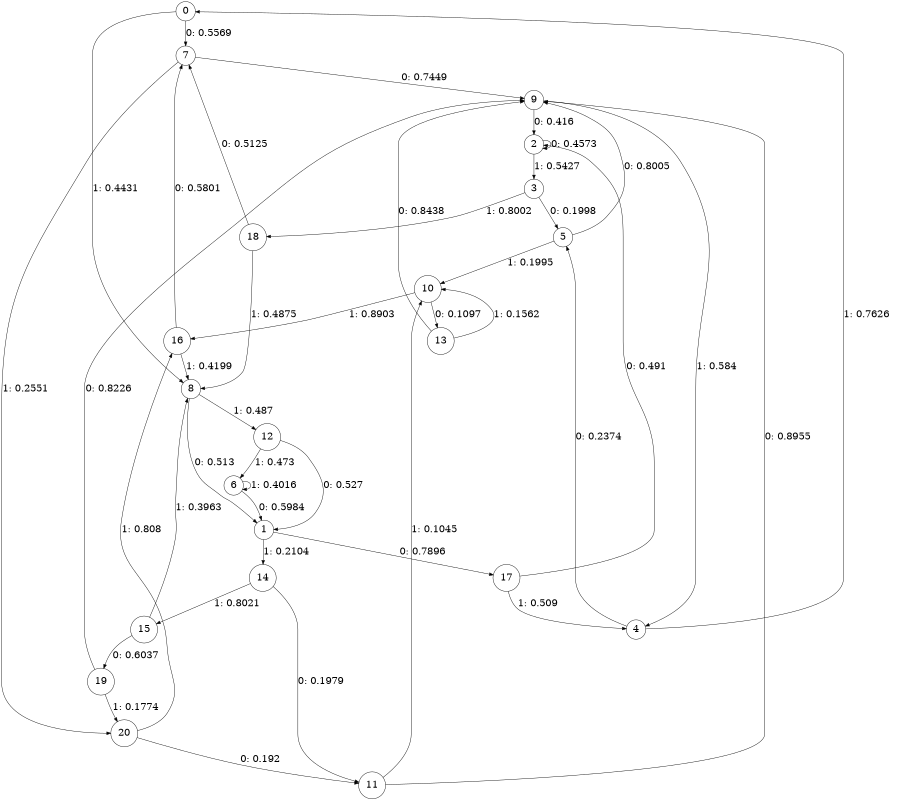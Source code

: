 digraph "ch6faceL7" {
size = "6,8.5";
ratio = "fill";
node [shape = circle];
node [fontsize = 24];
edge [fontsize = 24];
0 -> 7 [label = "0: 0.5569   "];
0 -> 8 [label = "1: 0.4431   "];
1 -> 17 [label = "0: 0.7896   "];
1 -> 14 [label = "1: 0.2104   "];
2 -> 2 [label = "0: 0.4573   "];
2 -> 3 [label = "1: 0.5427   "];
3 -> 5 [label = "0: 0.1998   "];
3 -> 18 [label = "1: 0.8002   "];
4 -> 5 [label = "0: 0.2374   "];
4 -> 0 [label = "1: 0.7626   "];
5 -> 9 [label = "0: 0.8005   "];
5 -> 10 [label = "1: 0.1995   "];
6 -> 1 [label = "0: 0.5984   "];
6 -> 6 [label = "1: 0.4016   "];
7 -> 9 [label = "0: 0.7449   "];
7 -> 20 [label = "1: 0.2551   "];
8 -> 1 [label = "0: 0.513    "];
8 -> 12 [label = "1: 0.487    "];
9 -> 2 [label = "0: 0.416    "];
9 -> 4 [label = "1: 0.584    "];
10 -> 13 [label = "0: 0.1097   "];
10 -> 16 [label = "1: 0.8903   "];
11 -> 9 [label = "0: 0.8955   "];
11 -> 10 [label = "1: 0.1045   "];
12 -> 1 [label = "0: 0.527    "];
12 -> 6 [label = "1: 0.473    "];
13 -> 9 [label = "0: 0.8438   "];
13 -> 10 [label = "1: 0.1562   "];
14 -> 11 [label = "0: 0.1979   "];
14 -> 15 [label = "1: 0.8021   "];
15 -> 19 [label = "0: 0.6037   "];
15 -> 8 [label = "1: 0.3963   "];
16 -> 7 [label = "0: 0.5801   "];
16 -> 8 [label = "1: 0.4199   "];
17 -> 2 [label = "0: 0.491    "];
17 -> 4 [label = "1: 0.509    "];
18 -> 7 [label = "0: 0.5125   "];
18 -> 8 [label = "1: 0.4875   "];
19 -> 9 [label = "0: 0.8226   "];
19 -> 20 [label = "1: 0.1774   "];
20 -> 11 [label = "0: 0.192    "];
20 -> 16 [label = "1: 0.808    "];
}